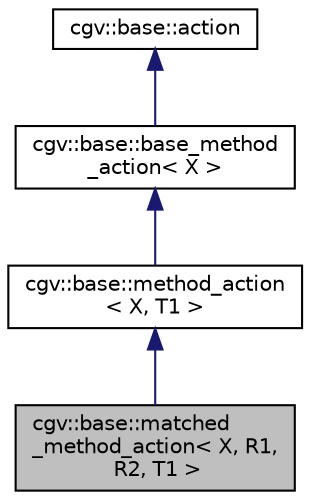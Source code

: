 digraph "cgv::base::matched_method_action&lt; X, R1, R2, T1 &gt;"
{
  bgcolor="transparent";
  edge [fontname="Helvetica",fontsize="10",labelfontname="Helvetica",labelfontsize="10"];
  node [fontname="Helvetica",fontsize="10",shape=record];
  Node1 [label="cgv::base::matched\l_method_action\< X, R1,\l R2, T1 \>",height=0.2,width=0.4,color="black", fillcolor="grey75", style="filled", fontcolor="black"];
  Node2 -> Node1 [dir="back",color="midnightblue",fontsize="10",style="solid",fontname="Helvetica"];
  Node2 [label="cgv::base::method_action\l\< X, T1 \>",height=0.2,width=0.4,color="black",URL="$a00037.html"];
  Node3 -> Node2 [dir="back",color="midnightblue",fontsize="10",style="solid",fontname="Helvetica"];
  Node3 [label="cgv::base::base_method\l_action\< X \>",height=0.2,width=0.4,color="black",URL="$a00021.html"];
  Node4 -> Node3 [dir="back",color="midnightblue",fontsize="10",style="solid",fontname="Helvetica"];
  Node4 [label="cgv::base::action",height=0.2,width=0.4,color="black",URL="$a00016.html"];
}
